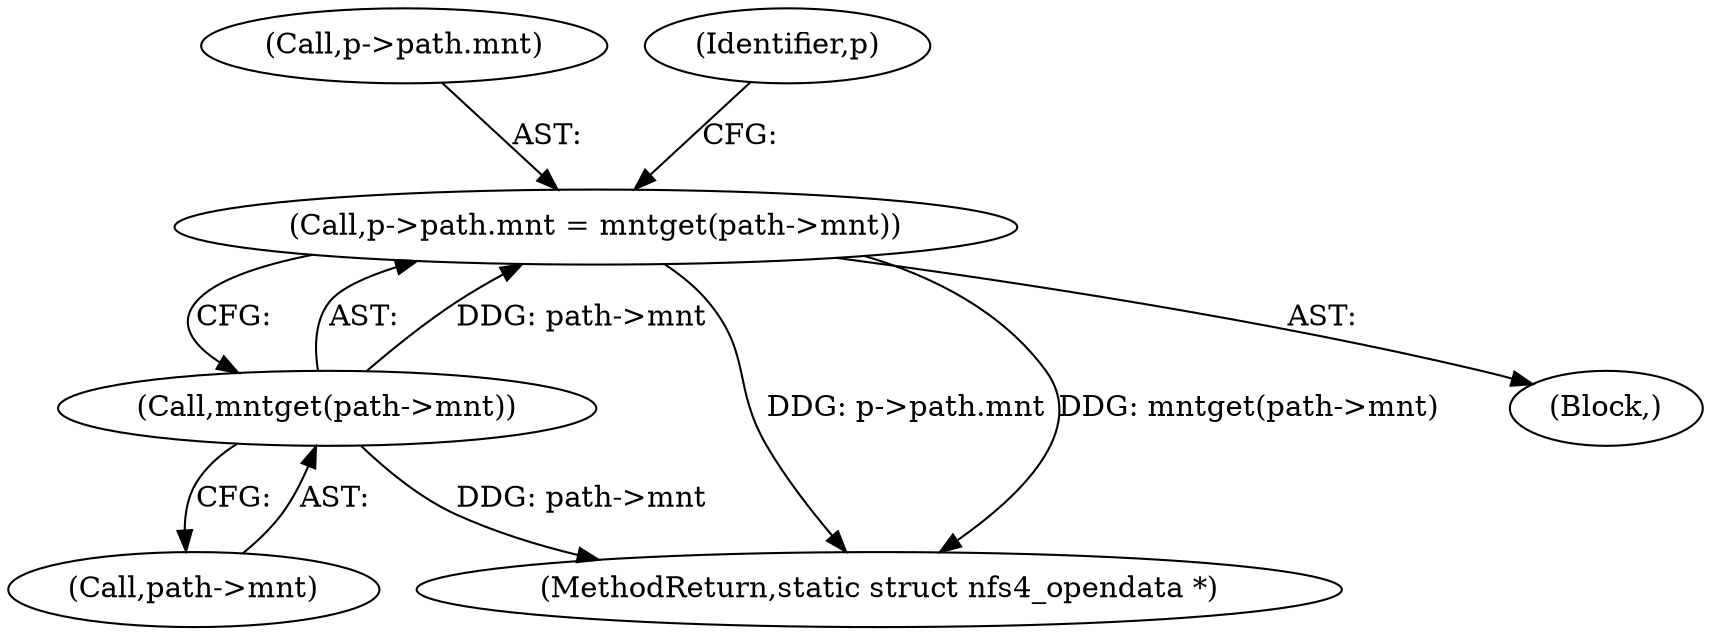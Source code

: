 digraph "0_linux_dc0b027dfadfcb8a5504f7d8052754bf8d501ab9_17@pointer" {
"1000158" [label="(Call,p->path.mnt = mntget(path->mnt))"];
"1000164" [label="(Call,mntget(path->mnt))"];
"1000159" [label="(Call,p->path.mnt)"];
"1000389" [label="(MethodReturn,static struct nfs4_opendata *)"];
"1000158" [label="(Call,p->path.mnt = mntget(path->mnt))"];
"1000164" [label="(Call,mntget(path->mnt))"];
"1000106" [label="(Block,)"];
"1000165" [label="(Call,path->mnt)"];
"1000171" [label="(Identifier,p)"];
"1000158" -> "1000106"  [label="AST: "];
"1000158" -> "1000164"  [label="CFG: "];
"1000159" -> "1000158"  [label="AST: "];
"1000164" -> "1000158"  [label="AST: "];
"1000171" -> "1000158"  [label="CFG: "];
"1000158" -> "1000389"  [label="DDG: p->path.mnt"];
"1000158" -> "1000389"  [label="DDG: mntget(path->mnt)"];
"1000164" -> "1000158"  [label="DDG: path->mnt"];
"1000164" -> "1000165"  [label="CFG: "];
"1000165" -> "1000164"  [label="AST: "];
"1000164" -> "1000389"  [label="DDG: path->mnt"];
}
